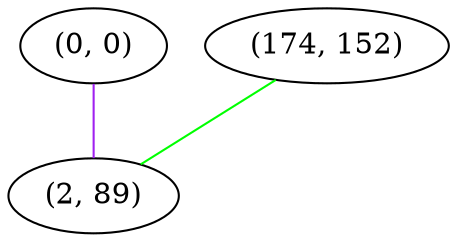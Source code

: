 graph "" {
"(0, 0)";
"(174, 152)";
"(2, 89)";
"(0, 0)" -- "(2, 89)"  [color=purple, key=0, weight=4];
"(174, 152)" -- "(2, 89)"  [color=green, key=0, weight=2];
}
